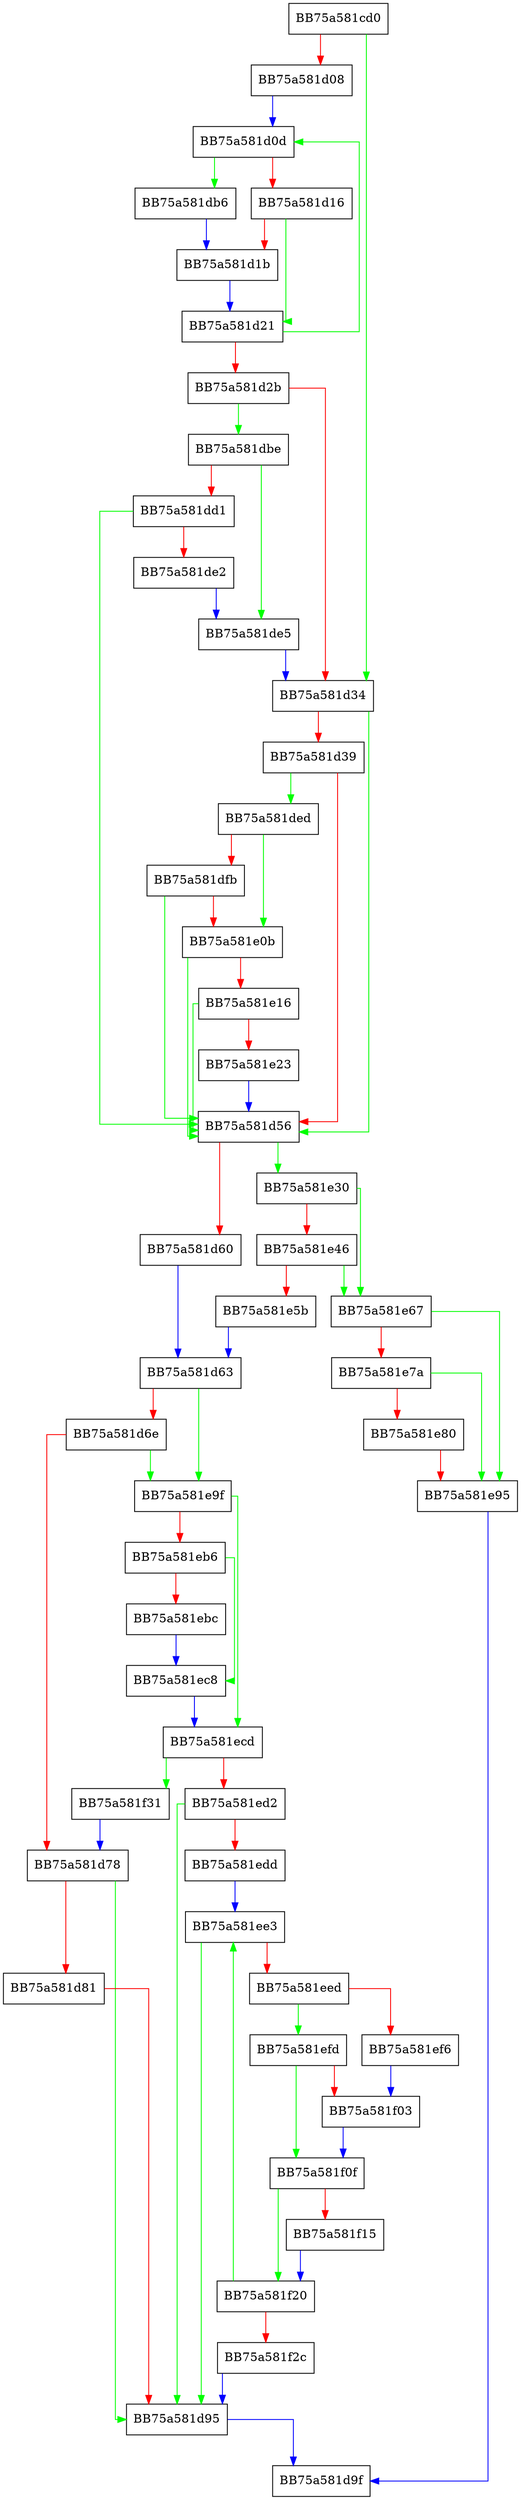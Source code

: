 digraph FilterValueName {
  node [shape="box"];
  graph [splines=ortho];
  BB75a581cd0 -> BB75a581d34 [color="green"];
  BB75a581cd0 -> BB75a581d08 [color="red"];
  BB75a581d08 -> BB75a581d0d [color="blue"];
  BB75a581d0d -> BB75a581db6 [color="green"];
  BB75a581d0d -> BB75a581d16 [color="red"];
  BB75a581d16 -> BB75a581d21 [color="green"];
  BB75a581d16 -> BB75a581d1b [color="red"];
  BB75a581d1b -> BB75a581d21 [color="blue"];
  BB75a581d21 -> BB75a581d0d [color="green"];
  BB75a581d21 -> BB75a581d2b [color="red"];
  BB75a581d2b -> BB75a581dbe [color="green"];
  BB75a581d2b -> BB75a581d34 [color="red"];
  BB75a581d34 -> BB75a581d56 [color="green"];
  BB75a581d34 -> BB75a581d39 [color="red"];
  BB75a581d39 -> BB75a581ded [color="green"];
  BB75a581d39 -> BB75a581d56 [color="red"];
  BB75a581d56 -> BB75a581e30 [color="green"];
  BB75a581d56 -> BB75a581d60 [color="red"];
  BB75a581d60 -> BB75a581d63 [color="blue"];
  BB75a581d63 -> BB75a581e9f [color="green"];
  BB75a581d63 -> BB75a581d6e [color="red"];
  BB75a581d6e -> BB75a581e9f [color="green"];
  BB75a581d6e -> BB75a581d78 [color="red"];
  BB75a581d78 -> BB75a581d95 [color="green"];
  BB75a581d78 -> BB75a581d81 [color="red"];
  BB75a581d81 -> BB75a581d95 [color="red"];
  BB75a581d95 -> BB75a581d9f [color="blue"];
  BB75a581db6 -> BB75a581d1b [color="blue"];
  BB75a581dbe -> BB75a581de5 [color="green"];
  BB75a581dbe -> BB75a581dd1 [color="red"];
  BB75a581dd1 -> BB75a581d56 [color="green"];
  BB75a581dd1 -> BB75a581de2 [color="red"];
  BB75a581de2 -> BB75a581de5 [color="blue"];
  BB75a581de5 -> BB75a581d34 [color="blue"];
  BB75a581ded -> BB75a581e0b [color="green"];
  BB75a581ded -> BB75a581dfb [color="red"];
  BB75a581dfb -> BB75a581d56 [color="green"];
  BB75a581dfb -> BB75a581e0b [color="red"];
  BB75a581e0b -> BB75a581d56 [color="green"];
  BB75a581e0b -> BB75a581e16 [color="red"];
  BB75a581e16 -> BB75a581d56 [color="green"];
  BB75a581e16 -> BB75a581e23 [color="red"];
  BB75a581e23 -> BB75a581d56 [color="blue"];
  BB75a581e30 -> BB75a581e67 [color="green"];
  BB75a581e30 -> BB75a581e46 [color="red"];
  BB75a581e46 -> BB75a581e67 [color="green"];
  BB75a581e46 -> BB75a581e5b [color="red"];
  BB75a581e5b -> BB75a581d63 [color="blue"];
  BB75a581e67 -> BB75a581e95 [color="green"];
  BB75a581e67 -> BB75a581e7a [color="red"];
  BB75a581e7a -> BB75a581e95 [color="green"];
  BB75a581e7a -> BB75a581e80 [color="red"];
  BB75a581e80 -> BB75a581e95 [color="red"];
  BB75a581e95 -> BB75a581d9f [color="blue"];
  BB75a581e9f -> BB75a581ecd [color="green"];
  BB75a581e9f -> BB75a581eb6 [color="red"];
  BB75a581eb6 -> BB75a581ec8 [color="green"];
  BB75a581eb6 -> BB75a581ebc [color="red"];
  BB75a581ebc -> BB75a581ec8 [color="blue"];
  BB75a581ec8 -> BB75a581ecd [color="blue"];
  BB75a581ecd -> BB75a581f31 [color="green"];
  BB75a581ecd -> BB75a581ed2 [color="red"];
  BB75a581ed2 -> BB75a581d95 [color="green"];
  BB75a581ed2 -> BB75a581edd [color="red"];
  BB75a581edd -> BB75a581ee3 [color="blue"];
  BB75a581ee3 -> BB75a581d95 [color="green"];
  BB75a581ee3 -> BB75a581eed [color="red"];
  BB75a581eed -> BB75a581efd [color="green"];
  BB75a581eed -> BB75a581ef6 [color="red"];
  BB75a581ef6 -> BB75a581f03 [color="blue"];
  BB75a581efd -> BB75a581f0f [color="green"];
  BB75a581efd -> BB75a581f03 [color="red"];
  BB75a581f03 -> BB75a581f0f [color="blue"];
  BB75a581f0f -> BB75a581f20 [color="green"];
  BB75a581f0f -> BB75a581f15 [color="red"];
  BB75a581f15 -> BB75a581f20 [color="blue"];
  BB75a581f20 -> BB75a581ee3 [color="green"];
  BB75a581f20 -> BB75a581f2c [color="red"];
  BB75a581f2c -> BB75a581d95 [color="blue"];
  BB75a581f31 -> BB75a581d78 [color="blue"];
}